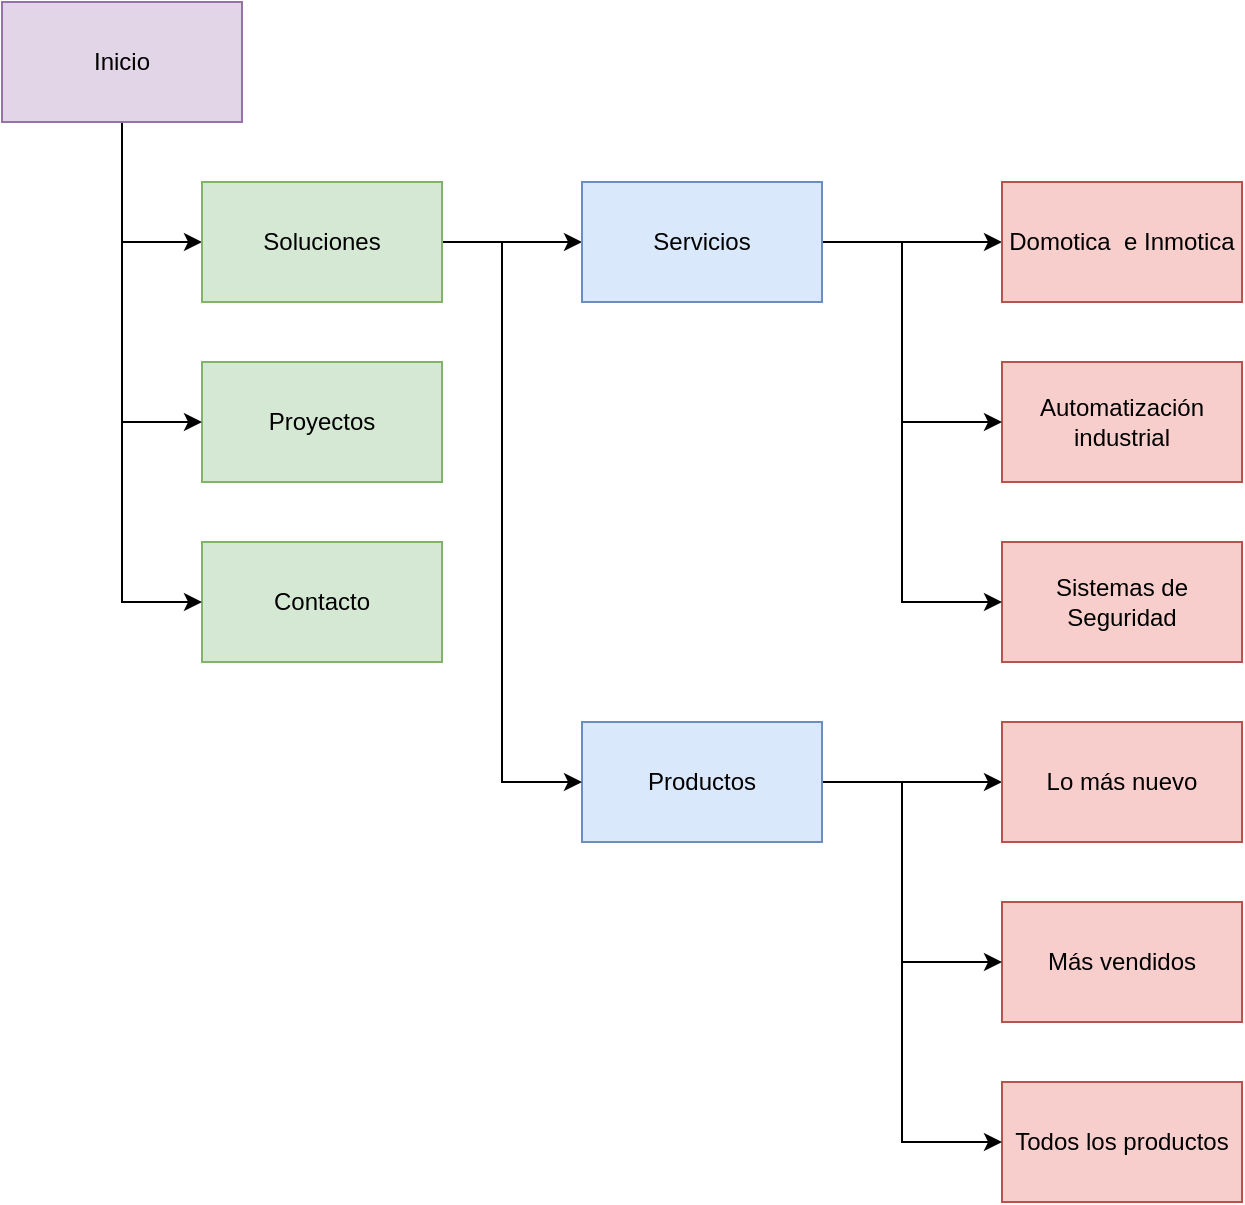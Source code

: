 <mxfile version="24.7.16">
  <diagram name="Página-1" id="6BkNUf3GOKqOvmlrvZ54">
    <mxGraphModel dx="1434" dy="782" grid="1" gridSize="10" guides="1" tooltips="1" connect="1" arrows="1" fold="1" page="1" pageScale="1" pageWidth="827" pageHeight="1169" math="0" shadow="0">
      <root>
        <mxCell id="0" />
        <mxCell id="1" parent="0" />
        <mxCell id="VTeSwmOb21rI_zg5XCPz-3" style="edgeStyle=orthogonalEdgeStyle;rounded=0;orthogonalLoop=1;jettySize=auto;html=1;exitX=0.5;exitY=1;exitDx=0;exitDy=0;entryX=0;entryY=0.5;entryDx=0;entryDy=0;" edge="1" parent="1" source="VTeSwmOb21rI_zg5XCPz-1" target="VTeSwmOb21rI_zg5XCPz-2">
          <mxGeometry relative="1" as="geometry">
            <Array as="points">
              <mxPoint x="70" y="130" />
            </Array>
          </mxGeometry>
        </mxCell>
        <mxCell id="VTeSwmOb21rI_zg5XCPz-1" value="Inicio" style="rounded=0;whiteSpace=wrap;html=1;fillColor=#e1d5e7;strokeColor=#9673a6;" vertex="1" parent="1">
          <mxGeometry x="10" y="10" width="120" height="60" as="geometry" />
        </mxCell>
        <mxCell id="VTeSwmOb21rI_zg5XCPz-5" style="edgeStyle=orthogonalEdgeStyle;rounded=0;orthogonalLoop=1;jettySize=auto;html=1;exitX=1;exitY=0.5;exitDx=0;exitDy=0;entryX=0;entryY=0.5;entryDx=0;entryDy=0;" edge="1" parent="1" source="VTeSwmOb21rI_zg5XCPz-2" target="VTeSwmOb21rI_zg5XCPz-4">
          <mxGeometry relative="1" as="geometry" />
        </mxCell>
        <mxCell id="VTeSwmOb21rI_zg5XCPz-2" value="Soluciones" style="rounded=0;whiteSpace=wrap;html=1;fillColor=#d5e8d4;strokeColor=#82b366;" vertex="1" parent="1">
          <mxGeometry x="110" y="100" width="120" height="60" as="geometry" />
        </mxCell>
        <mxCell id="VTeSwmOb21rI_zg5XCPz-10" style="edgeStyle=orthogonalEdgeStyle;rounded=0;orthogonalLoop=1;jettySize=auto;html=1;exitX=1;exitY=0.5;exitDx=0;exitDy=0;entryX=0;entryY=0.5;entryDx=0;entryDy=0;" edge="1" parent="1" source="VTeSwmOb21rI_zg5XCPz-4" target="VTeSwmOb21rI_zg5XCPz-12">
          <mxGeometry relative="1" as="geometry">
            <mxPoint x="400" y="210.0" as="targetPoint" />
          </mxGeometry>
        </mxCell>
        <mxCell id="VTeSwmOb21rI_zg5XCPz-4" value="Servicios" style="rounded=0;whiteSpace=wrap;html=1;fillColor=#dae8fc;strokeColor=#6c8ebf;" vertex="1" parent="1">
          <mxGeometry x="300" y="100" width="120" height="60" as="geometry" />
        </mxCell>
        <mxCell id="VTeSwmOb21rI_zg5XCPz-22" style="edgeStyle=orthogonalEdgeStyle;rounded=0;orthogonalLoop=1;jettySize=auto;html=1;exitX=1;exitY=0.5;exitDx=0;exitDy=0;entryX=0;entryY=0.5;entryDx=0;entryDy=0;" edge="1" parent="1" source="VTeSwmOb21rI_zg5XCPz-6" target="VTeSwmOb21rI_zg5XCPz-19">
          <mxGeometry relative="1" as="geometry">
            <Array as="points" />
          </mxGeometry>
        </mxCell>
        <mxCell id="VTeSwmOb21rI_zg5XCPz-6" value="Productos" style="rounded=0;whiteSpace=wrap;html=1;fillColor=#dae8fc;strokeColor=#6c8ebf;" vertex="1" parent="1">
          <mxGeometry x="300" y="370" width="120" height="60" as="geometry" />
        </mxCell>
        <mxCell id="VTeSwmOb21rI_zg5XCPz-8" style="edgeStyle=orthogonalEdgeStyle;rounded=0;orthogonalLoop=1;jettySize=auto;html=1;entryX=0;entryY=0.5;entryDx=0;entryDy=0;" edge="1" parent="1" target="VTeSwmOb21rI_zg5XCPz-6">
          <mxGeometry relative="1" as="geometry">
            <mxPoint x="260" y="130" as="sourcePoint" />
            <mxPoint x="189.75" y="300" as="targetPoint" />
            <Array as="points">
              <mxPoint x="260" y="210" />
              <mxPoint x="260" y="520" />
            </Array>
          </mxGeometry>
        </mxCell>
        <mxCell id="VTeSwmOb21rI_zg5XCPz-12" value="Domotica&amp;nbsp; e Inmotica" style="rounded=0;whiteSpace=wrap;html=1;fillColor=#f8cecc;strokeColor=#b85450;" vertex="1" parent="1">
          <mxGeometry x="510" y="100" width="120" height="60" as="geometry" />
        </mxCell>
        <mxCell id="VTeSwmOb21rI_zg5XCPz-13" value="Automatización industrial" style="rounded=0;whiteSpace=wrap;html=1;fillColor=#f8cecc;strokeColor=#b85450;" vertex="1" parent="1">
          <mxGeometry x="510" y="190" width="120" height="60" as="geometry" />
        </mxCell>
        <mxCell id="VTeSwmOb21rI_zg5XCPz-14" style="edgeStyle=orthogonalEdgeStyle;rounded=0;orthogonalLoop=1;jettySize=auto;html=1;entryX=0;entryY=0.5;entryDx=0;entryDy=0;" edge="1" parent="1" target="VTeSwmOb21rI_zg5XCPz-13">
          <mxGeometry relative="1" as="geometry">
            <mxPoint x="460" y="130" as="sourcePoint" />
            <mxPoint x="369.75" y="310" as="targetPoint" />
            <Array as="points">
              <mxPoint x="460" y="220" />
            </Array>
          </mxGeometry>
        </mxCell>
        <mxCell id="VTeSwmOb21rI_zg5XCPz-15" value="Sistemas de Seguridad" style="rounded=0;whiteSpace=wrap;html=1;fillColor=#f8cecc;strokeColor=#b85450;" vertex="1" parent="1">
          <mxGeometry x="510" y="280" width="120" height="60" as="geometry" />
        </mxCell>
        <mxCell id="VTeSwmOb21rI_zg5XCPz-17" style="edgeStyle=orthogonalEdgeStyle;rounded=0;orthogonalLoop=1;jettySize=auto;html=1;entryX=0;entryY=0.5;entryDx=0;entryDy=0;" edge="1" parent="1" target="VTeSwmOb21rI_zg5XCPz-15">
          <mxGeometry relative="1" as="geometry">
            <mxPoint x="460" y="210" as="sourcePoint" />
            <mxPoint x="379.75" y="430" as="targetPoint" />
            <Array as="points">
              <mxPoint x="460" y="310" />
            </Array>
          </mxGeometry>
        </mxCell>
        <mxCell id="VTeSwmOb21rI_zg5XCPz-19" value="Lo más nuevo" style="rounded=0;whiteSpace=wrap;html=1;fillColor=#f8cecc;strokeColor=#b85450;" vertex="1" parent="1">
          <mxGeometry x="510" y="370" width="120" height="60" as="geometry" />
        </mxCell>
        <mxCell id="VTeSwmOb21rI_zg5XCPz-20" value="Más vendidos" style="rounded=0;whiteSpace=wrap;html=1;fillColor=#f8cecc;strokeColor=#b85450;" vertex="1" parent="1">
          <mxGeometry x="510" y="460" width="120" height="60" as="geometry" />
        </mxCell>
        <mxCell id="VTeSwmOb21rI_zg5XCPz-21" value="Todos los productos" style="rounded=0;whiteSpace=wrap;html=1;fillColor=#f8cecc;strokeColor=#b85450;" vertex="1" parent="1">
          <mxGeometry x="510" y="550" width="120" height="60" as="geometry" />
        </mxCell>
        <mxCell id="VTeSwmOb21rI_zg5XCPz-23" style="edgeStyle=orthogonalEdgeStyle;rounded=0;orthogonalLoop=1;jettySize=auto;html=1;entryX=0;entryY=0.5;entryDx=0;entryDy=0;" edge="1" parent="1" target="VTeSwmOb21rI_zg5XCPz-21">
          <mxGeometry relative="1" as="geometry">
            <mxPoint x="460" y="460" as="sourcePoint" />
            <mxPoint x="369.74" y="680" as="targetPoint" />
            <Array as="points">
              <mxPoint x="460" y="490" />
              <mxPoint x="460" y="580" />
            </Array>
          </mxGeometry>
        </mxCell>
        <mxCell id="VTeSwmOb21rI_zg5XCPz-24" style="edgeStyle=orthogonalEdgeStyle;rounded=0;orthogonalLoop=1;jettySize=auto;html=1;entryX=0;entryY=0.5;entryDx=0;entryDy=0;" edge="1" parent="1" target="VTeSwmOb21rI_zg5XCPz-20">
          <mxGeometry relative="1" as="geometry">
            <mxPoint x="450" y="400" as="sourcePoint" />
            <mxPoint x="369.74" y="600" as="targetPoint" />
            <Array as="points">
              <mxPoint x="460" y="400" />
              <mxPoint x="460" y="490" />
            </Array>
          </mxGeometry>
        </mxCell>
        <mxCell id="VTeSwmOb21rI_zg5XCPz-25" value="Proyectos" style="rounded=0;whiteSpace=wrap;html=1;fillColor=#d5e8d4;strokeColor=#82b366;" vertex="1" parent="1">
          <mxGeometry x="110" y="190" width="120" height="60" as="geometry" />
        </mxCell>
        <mxCell id="VTeSwmOb21rI_zg5XCPz-26" value="Contacto" style="rounded=0;whiteSpace=wrap;html=1;fillColor=#d5e8d4;strokeColor=#82b366;" vertex="1" parent="1">
          <mxGeometry x="110" y="280" width="120" height="60" as="geometry" />
        </mxCell>
        <mxCell id="VTeSwmOb21rI_zg5XCPz-27" style="edgeStyle=orthogonalEdgeStyle;rounded=0;orthogonalLoop=1;jettySize=auto;html=1;entryX=0;entryY=0.5;entryDx=0;entryDy=0;" edge="1" parent="1" target="VTeSwmOb21rI_zg5XCPz-25">
          <mxGeometry relative="1" as="geometry">
            <mxPoint x="70" y="130" as="sourcePoint" />
            <mxPoint x="220" y="750" as="targetPoint" />
            <Array as="points">
              <mxPoint x="70" y="220" />
            </Array>
          </mxGeometry>
        </mxCell>
        <mxCell id="VTeSwmOb21rI_zg5XCPz-28" style="edgeStyle=orthogonalEdgeStyle;rounded=0;orthogonalLoop=1;jettySize=auto;html=1;entryX=0;entryY=0.5;entryDx=0;entryDy=0;" edge="1" parent="1" target="VTeSwmOb21rI_zg5XCPz-26">
          <mxGeometry relative="1" as="geometry">
            <mxPoint x="70" y="130" as="sourcePoint" />
            <mxPoint x="80" y="320" as="targetPoint" />
            <Array as="points">
              <mxPoint x="70" y="310" />
            </Array>
          </mxGeometry>
        </mxCell>
      </root>
    </mxGraphModel>
  </diagram>
</mxfile>
